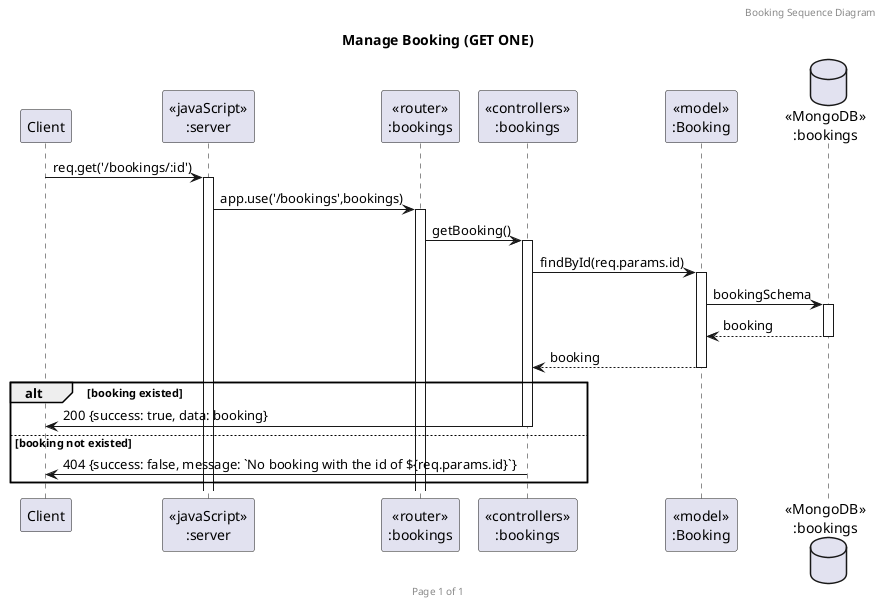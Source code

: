 @startuml Manage Booking (GET ONE)

header Booking Sequence Diagram
footer Page %page% of %lastpage%
title "Manage Booking (GET ONE)"

participant "Client" as client
participant "<<javaScript>>\n:server" as server
participant "<<router>>\n:bookings" as routerBookings
participant "<<controllers>>\n:bookings" as controllersBookings
participant "<<model>>\n:Booking" as modelBooking
database "<<MongoDB>>\n:bookings" as BookingsDatabase

client->server ++:req.get('/bookings/:id')
server->routerBookings ++:app.use('/bookings',bookings)
routerBookings -> controllersBookings ++:getBooking()
controllersBookings->modelBooking ++:findById(req.params.id)
modelBooking ->BookingsDatabase ++: bookingSchema
BookingsDatabase --> modelBooking --: booking
controllersBookings <-- modelBooking --:booking
alt booking existed
    controllersBookings->client --:200 {success: true, data: booking}
else booking not existed
    controllersBookings->client --:404 {success: false, message: `No booking with the id of ${req.params.id}`}
end

@enduml